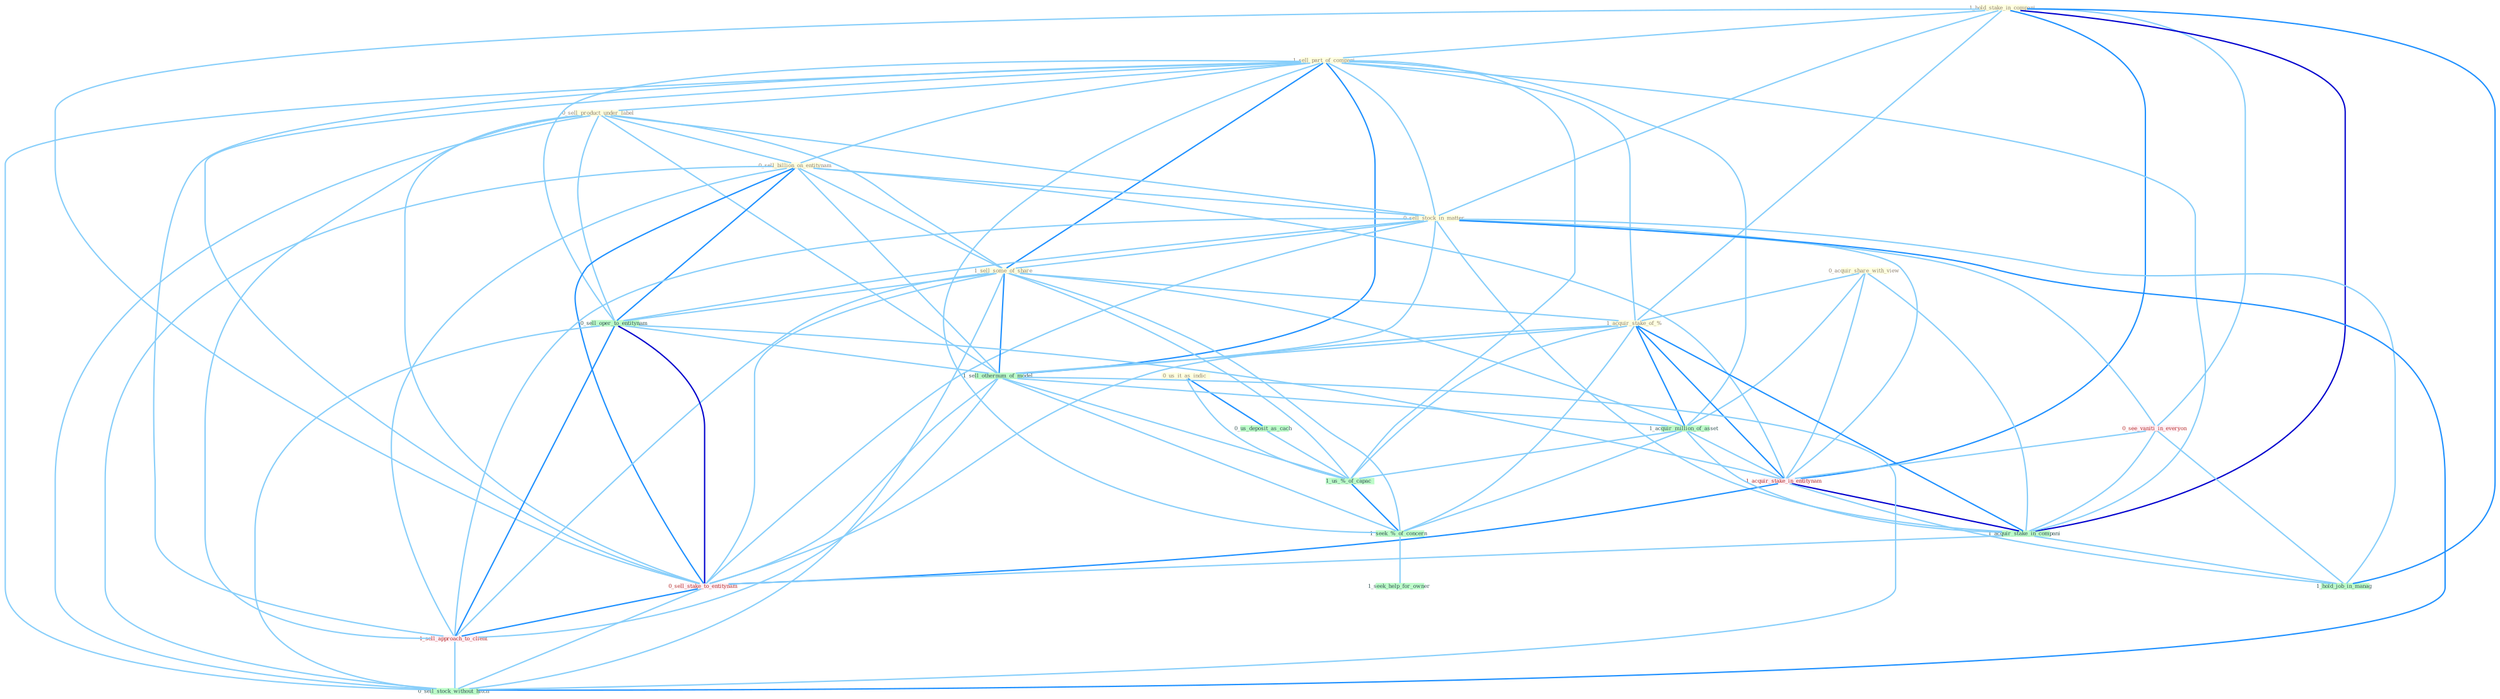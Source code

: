 Graph G{ 
    node
    [shape=polygon,style=filled,width=.5,height=.06,color="#BDFCC9",fixedsize=true,fontsize=4,
    fontcolor="#2f4f4f"];
    {node
    [color="#ffffe0", fontcolor="#8b7d6b"] "1_hold_stake_in_compani " "1_sell_part_of_compani " "0_us_it_as_indic " "0_sell_product_under_label " "0_sell_billion_on_entitynam " "0_sell_stock_in_matter " "0_acquir_share_with_view " "1_sell_some_of_share " "1_acquir_stake_of_% "}
{node [color="#fff0f5", fontcolor="#b22222"] "0_see_vaniti_in_everyon " "1_acquir_stake_in_entitynam " "0_sell_stake_to_entitynam " "1_sell_approach_to_client "}
edge [color="#B0E2FF"];

	"1_hold_stake_in_compani " -- "1_sell_part_of_compani " [w="1", color="#87cefa" ];
	"1_hold_stake_in_compani " -- "0_sell_stock_in_matter " [w="1", color="#87cefa" ];
	"1_hold_stake_in_compani " -- "1_acquir_stake_of_% " [w="1", color="#87cefa" ];
	"1_hold_stake_in_compani " -- "0_see_vaniti_in_everyon " [w="1", color="#87cefa" ];
	"1_hold_stake_in_compani " -- "1_acquir_stake_in_entitynam " [w="2", color="#1e90ff" , len=0.8];
	"1_hold_stake_in_compani " -- "1_acquir_stake_in_compani " [w="3", color="#0000cd" , len=0.6];
	"1_hold_stake_in_compani " -- "0_sell_stake_to_entitynam " [w="1", color="#87cefa" ];
	"1_hold_stake_in_compani " -- "1_hold_job_in_manag " [w="2", color="#1e90ff" , len=0.8];
	"1_sell_part_of_compani " -- "0_sell_product_under_label " [w="1", color="#87cefa" ];
	"1_sell_part_of_compani " -- "0_sell_billion_on_entitynam " [w="1", color="#87cefa" ];
	"1_sell_part_of_compani " -- "0_sell_stock_in_matter " [w="1", color="#87cefa" ];
	"1_sell_part_of_compani " -- "1_sell_some_of_share " [w="2", color="#1e90ff" , len=0.8];
	"1_sell_part_of_compani " -- "1_acquir_stake_of_% " [w="1", color="#87cefa" ];
	"1_sell_part_of_compani " -- "0_sell_oper_to_entitynam " [w="1", color="#87cefa" ];
	"1_sell_part_of_compani " -- "1_sell_othernum_of_model " [w="2", color="#1e90ff" , len=0.8];
	"1_sell_part_of_compani " -- "1_acquir_million_of_asset " [w="1", color="#87cefa" ];
	"1_sell_part_of_compani " -- "1_acquir_stake_in_compani " [w="1", color="#87cefa" ];
	"1_sell_part_of_compani " -- "0_sell_stake_to_entitynam " [w="1", color="#87cefa" ];
	"1_sell_part_of_compani " -- "1_us_%_of_capac " [w="1", color="#87cefa" ];
	"1_sell_part_of_compani " -- "1_sell_approach_to_client " [w="1", color="#87cefa" ];
	"1_sell_part_of_compani " -- "0_sell_stock_without_hitch " [w="1", color="#87cefa" ];
	"1_sell_part_of_compani " -- "1_seek_%_of_concern " [w="1", color="#87cefa" ];
	"0_us_it_as_indic " -- "0_us_deposit_as_cach " [w="2", color="#1e90ff" , len=0.8];
	"0_us_it_as_indic " -- "1_us_%_of_capac " [w="1", color="#87cefa" ];
	"0_sell_product_under_label " -- "0_sell_billion_on_entitynam " [w="1", color="#87cefa" ];
	"0_sell_product_under_label " -- "0_sell_stock_in_matter " [w="1", color="#87cefa" ];
	"0_sell_product_under_label " -- "1_sell_some_of_share " [w="1", color="#87cefa" ];
	"0_sell_product_under_label " -- "0_sell_oper_to_entitynam " [w="1", color="#87cefa" ];
	"0_sell_product_under_label " -- "1_sell_othernum_of_model " [w="1", color="#87cefa" ];
	"0_sell_product_under_label " -- "0_sell_stake_to_entitynam " [w="1", color="#87cefa" ];
	"0_sell_product_under_label " -- "1_sell_approach_to_client " [w="1", color="#87cefa" ];
	"0_sell_product_under_label " -- "0_sell_stock_without_hitch " [w="1", color="#87cefa" ];
	"0_sell_billion_on_entitynam " -- "0_sell_stock_in_matter " [w="1", color="#87cefa" ];
	"0_sell_billion_on_entitynam " -- "1_sell_some_of_share " [w="1", color="#87cefa" ];
	"0_sell_billion_on_entitynam " -- "0_sell_oper_to_entitynam " [w="2", color="#1e90ff" , len=0.8];
	"0_sell_billion_on_entitynam " -- "1_sell_othernum_of_model " [w="1", color="#87cefa" ];
	"0_sell_billion_on_entitynam " -- "1_acquir_stake_in_entitynam " [w="1", color="#87cefa" ];
	"0_sell_billion_on_entitynam " -- "0_sell_stake_to_entitynam " [w="2", color="#1e90ff" , len=0.8];
	"0_sell_billion_on_entitynam " -- "1_sell_approach_to_client " [w="1", color="#87cefa" ];
	"0_sell_billion_on_entitynam " -- "0_sell_stock_without_hitch " [w="1", color="#87cefa" ];
	"0_sell_stock_in_matter " -- "1_sell_some_of_share " [w="1", color="#87cefa" ];
	"0_sell_stock_in_matter " -- "0_sell_oper_to_entitynam " [w="1", color="#87cefa" ];
	"0_sell_stock_in_matter " -- "1_sell_othernum_of_model " [w="1", color="#87cefa" ];
	"0_sell_stock_in_matter " -- "0_see_vaniti_in_everyon " [w="1", color="#87cefa" ];
	"0_sell_stock_in_matter " -- "1_acquir_stake_in_entitynam " [w="1", color="#87cefa" ];
	"0_sell_stock_in_matter " -- "1_acquir_stake_in_compani " [w="1", color="#87cefa" ];
	"0_sell_stock_in_matter " -- "0_sell_stake_to_entitynam " [w="1", color="#87cefa" ];
	"0_sell_stock_in_matter " -- "1_sell_approach_to_client " [w="1", color="#87cefa" ];
	"0_sell_stock_in_matter " -- "1_hold_job_in_manag " [w="1", color="#87cefa" ];
	"0_sell_stock_in_matter " -- "0_sell_stock_without_hitch " [w="2", color="#1e90ff" , len=0.8];
	"0_acquir_share_with_view " -- "1_acquir_stake_of_% " [w="1", color="#87cefa" ];
	"0_acquir_share_with_view " -- "1_acquir_million_of_asset " [w="1", color="#87cefa" ];
	"0_acquir_share_with_view " -- "1_acquir_stake_in_entitynam " [w="1", color="#87cefa" ];
	"0_acquir_share_with_view " -- "1_acquir_stake_in_compani " [w="1", color="#87cefa" ];
	"1_sell_some_of_share " -- "1_acquir_stake_of_% " [w="1", color="#87cefa" ];
	"1_sell_some_of_share " -- "0_sell_oper_to_entitynam " [w="1", color="#87cefa" ];
	"1_sell_some_of_share " -- "1_sell_othernum_of_model " [w="2", color="#1e90ff" , len=0.8];
	"1_sell_some_of_share " -- "1_acquir_million_of_asset " [w="1", color="#87cefa" ];
	"1_sell_some_of_share " -- "0_sell_stake_to_entitynam " [w="1", color="#87cefa" ];
	"1_sell_some_of_share " -- "1_us_%_of_capac " [w="1", color="#87cefa" ];
	"1_sell_some_of_share " -- "1_sell_approach_to_client " [w="1", color="#87cefa" ];
	"1_sell_some_of_share " -- "0_sell_stock_without_hitch " [w="1", color="#87cefa" ];
	"1_sell_some_of_share " -- "1_seek_%_of_concern " [w="1", color="#87cefa" ];
	"1_acquir_stake_of_% " -- "1_sell_othernum_of_model " [w="1", color="#87cefa" ];
	"1_acquir_stake_of_% " -- "1_acquir_million_of_asset " [w="2", color="#1e90ff" , len=0.8];
	"1_acquir_stake_of_% " -- "1_acquir_stake_in_entitynam " [w="2", color="#1e90ff" , len=0.8];
	"1_acquir_stake_of_% " -- "1_acquir_stake_in_compani " [w="2", color="#1e90ff" , len=0.8];
	"1_acquir_stake_of_% " -- "0_sell_stake_to_entitynam " [w="1", color="#87cefa" ];
	"1_acquir_stake_of_% " -- "1_us_%_of_capac " [w="1", color="#87cefa" ];
	"1_acquir_stake_of_% " -- "1_seek_%_of_concern " [w="1", color="#87cefa" ];
	"0_sell_oper_to_entitynam " -- "1_sell_othernum_of_model " [w="1", color="#87cefa" ];
	"0_sell_oper_to_entitynam " -- "1_acquir_stake_in_entitynam " [w="1", color="#87cefa" ];
	"0_sell_oper_to_entitynam " -- "0_sell_stake_to_entitynam " [w="3", color="#0000cd" , len=0.6];
	"0_sell_oper_to_entitynam " -- "1_sell_approach_to_client " [w="2", color="#1e90ff" , len=0.8];
	"0_sell_oper_to_entitynam " -- "0_sell_stock_without_hitch " [w="1", color="#87cefa" ];
	"1_sell_othernum_of_model " -- "1_acquir_million_of_asset " [w="1", color="#87cefa" ];
	"1_sell_othernum_of_model " -- "0_sell_stake_to_entitynam " [w="1", color="#87cefa" ];
	"1_sell_othernum_of_model " -- "1_us_%_of_capac " [w="1", color="#87cefa" ];
	"1_sell_othernum_of_model " -- "1_sell_approach_to_client " [w="1", color="#87cefa" ];
	"1_sell_othernum_of_model " -- "0_sell_stock_without_hitch " [w="1", color="#87cefa" ];
	"1_sell_othernum_of_model " -- "1_seek_%_of_concern " [w="1", color="#87cefa" ];
	"0_see_vaniti_in_everyon " -- "1_acquir_stake_in_entitynam " [w="1", color="#87cefa" ];
	"0_see_vaniti_in_everyon " -- "1_acquir_stake_in_compani " [w="1", color="#87cefa" ];
	"0_see_vaniti_in_everyon " -- "1_hold_job_in_manag " [w="1", color="#87cefa" ];
	"1_acquir_million_of_asset " -- "1_acquir_stake_in_entitynam " [w="1", color="#87cefa" ];
	"1_acquir_million_of_asset " -- "1_acquir_stake_in_compani " [w="1", color="#87cefa" ];
	"1_acquir_million_of_asset " -- "1_us_%_of_capac " [w="1", color="#87cefa" ];
	"1_acquir_million_of_asset " -- "1_seek_%_of_concern " [w="1", color="#87cefa" ];
	"0_us_deposit_as_cach " -- "1_us_%_of_capac " [w="1", color="#87cefa" ];
	"1_acquir_stake_in_entitynam " -- "1_acquir_stake_in_compani " [w="3", color="#0000cd" , len=0.6];
	"1_acquir_stake_in_entitynam " -- "0_sell_stake_to_entitynam " [w="2", color="#1e90ff" , len=0.8];
	"1_acquir_stake_in_entitynam " -- "1_hold_job_in_manag " [w="1", color="#87cefa" ];
	"1_acquir_stake_in_compani " -- "0_sell_stake_to_entitynam " [w="1", color="#87cefa" ];
	"1_acquir_stake_in_compani " -- "1_hold_job_in_manag " [w="1", color="#87cefa" ];
	"0_sell_stake_to_entitynam " -- "1_sell_approach_to_client " [w="2", color="#1e90ff" , len=0.8];
	"0_sell_stake_to_entitynam " -- "0_sell_stock_without_hitch " [w="1", color="#87cefa" ];
	"1_us_%_of_capac " -- "1_seek_%_of_concern " [w="2", color="#1e90ff" , len=0.8];
	"1_sell_approach_to_client " -- "0_sell_stock_without_hitch " [w="1", color="#87cefa" ];
	"1_seek_%_of_concern " -- "1_seek_help_for_owner " [w="1", color="#87cefa" ];
}